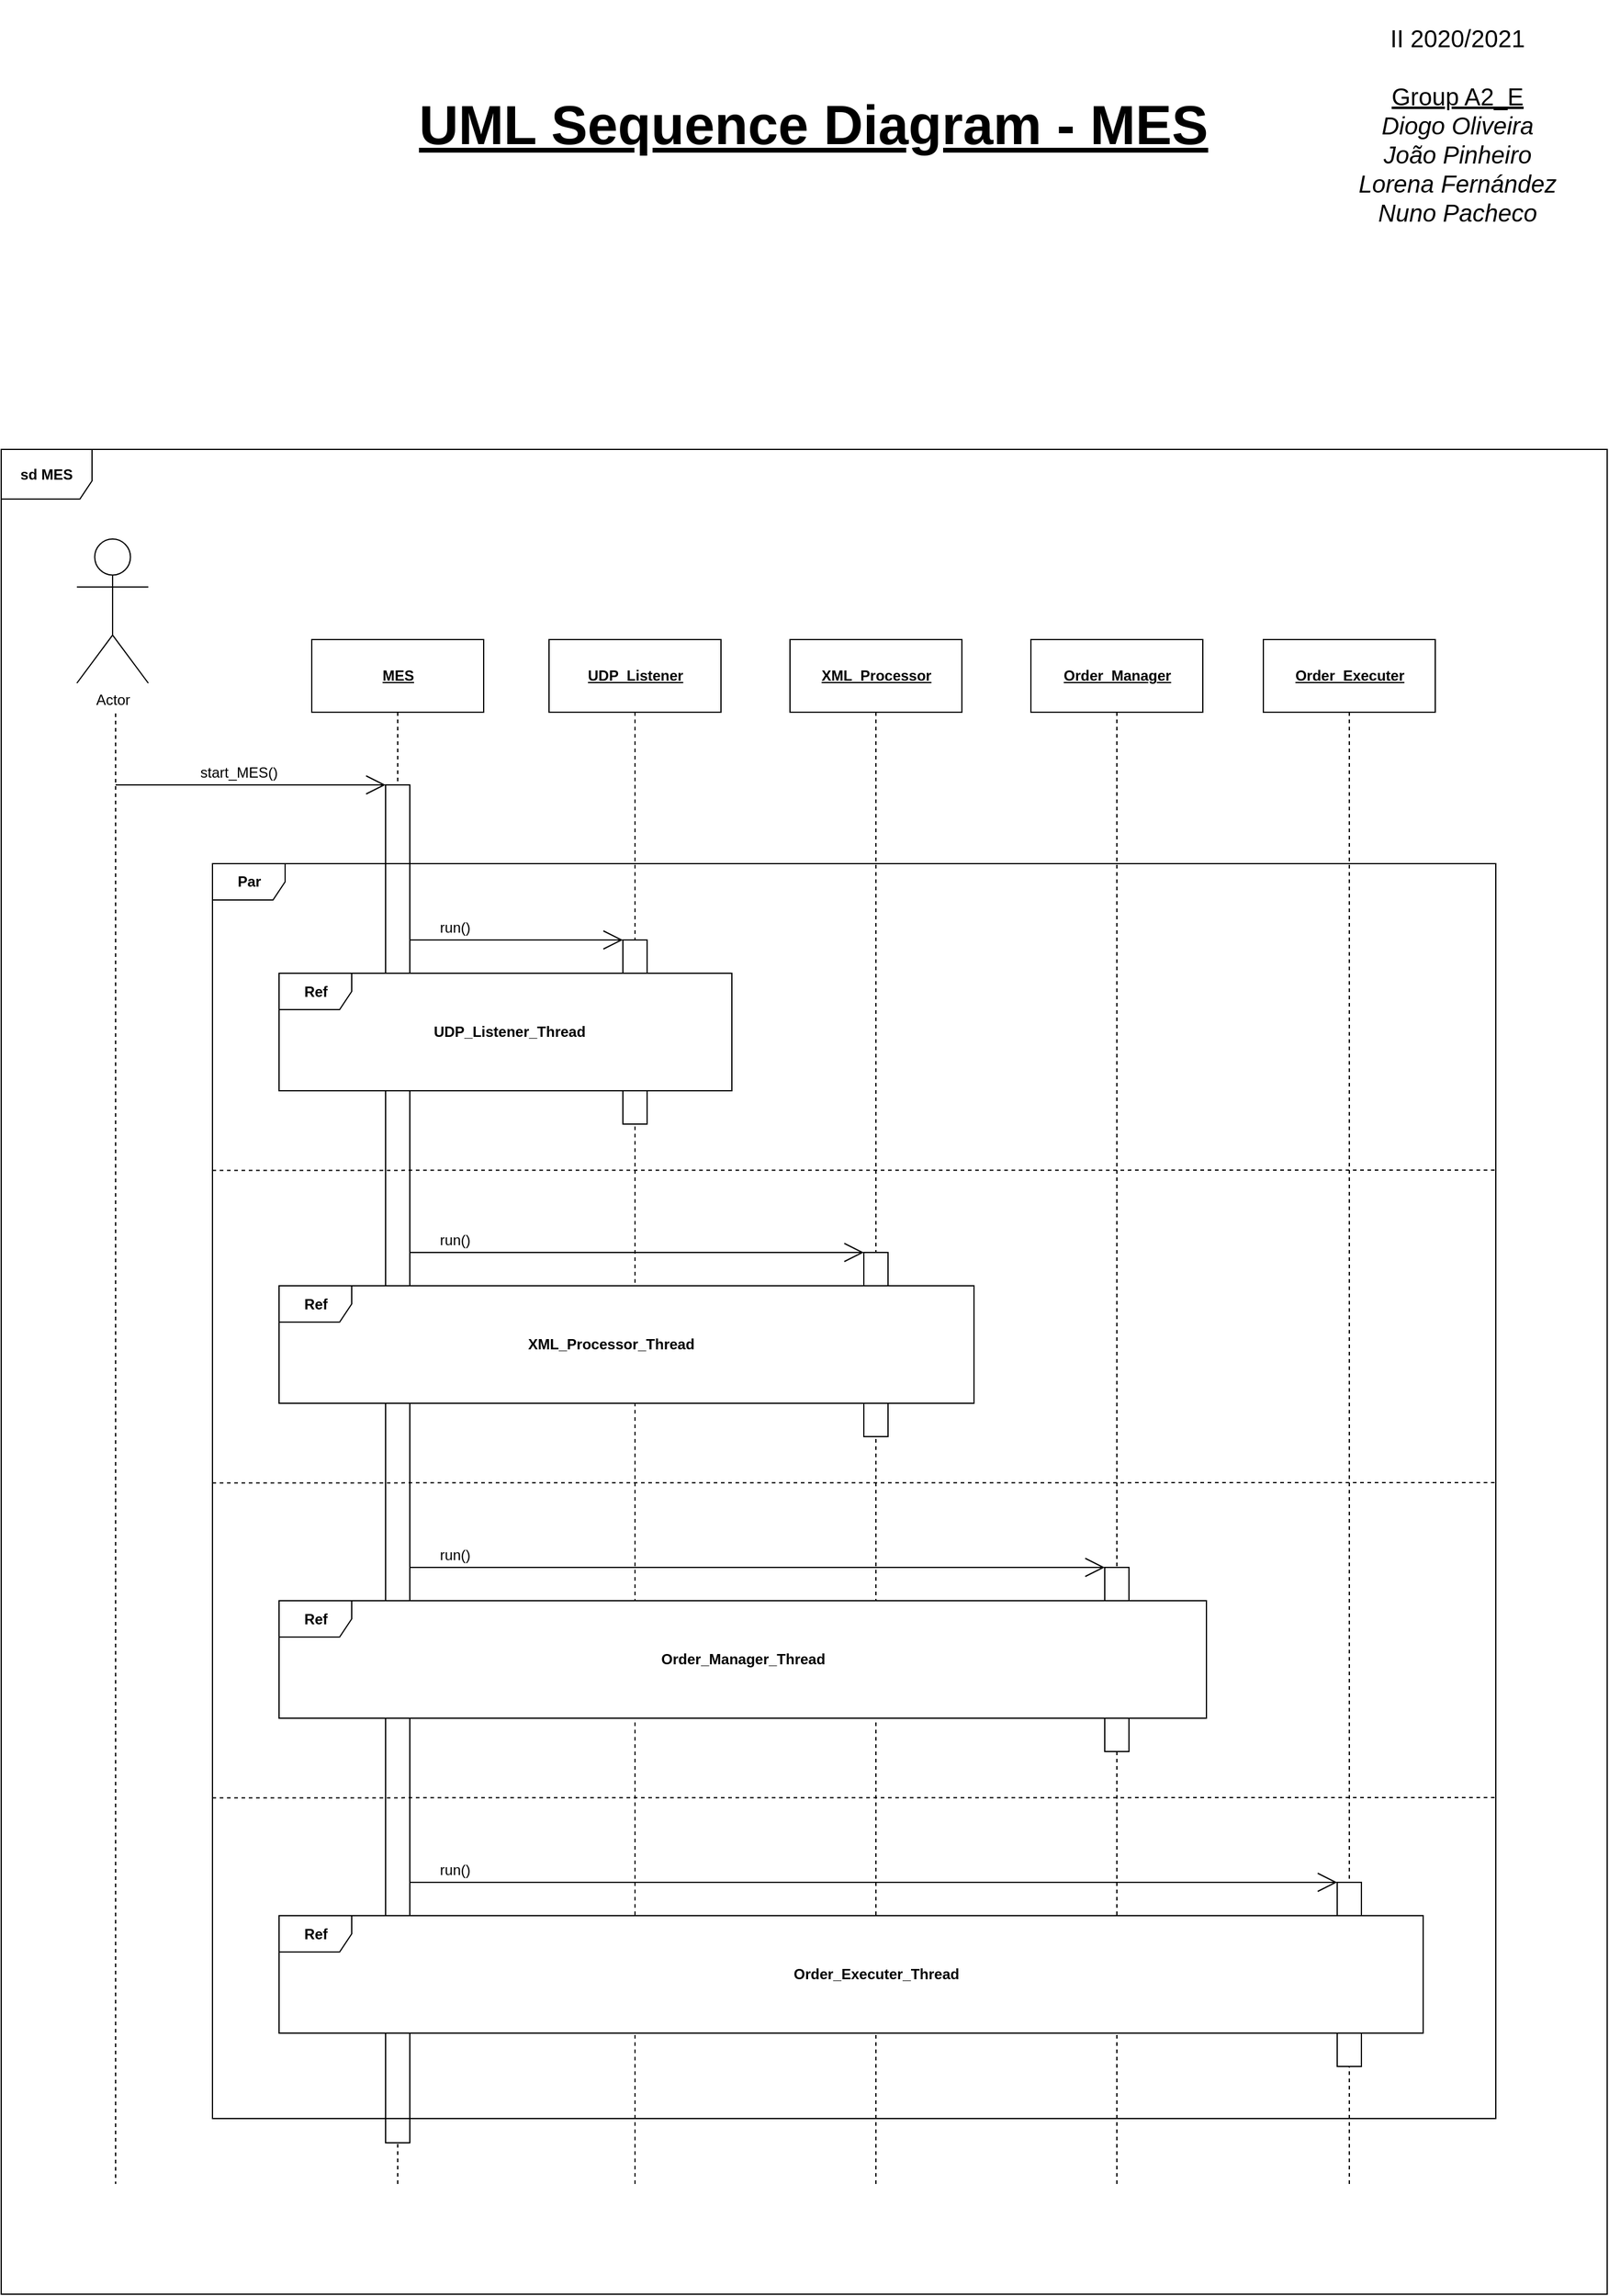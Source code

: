 <mxfile version="14.4.8" type="google" pages="3"><diagram id="YEa6R9PwftWtgGmU_muz" name="MES"><mxGraphModel dx="9460" dy="1764" grid="0" gridSize="10" guides="1" tooltips="1" connect="1" arrows="1" fold="1" page="1" pageScale="1" pageWidth="1654" pageHeight="2336" math="0" shadow="0"><root><mxCell id="KG8bDevTFLBDNr-b_44A-0"/><mxCell id="KG8bDevTFLBDNr-b_44A-1" parent="KG8bDevTFLBDNr-b_44A-0"/><mxCell id="KG8bDevTFLBDNr-b_44A-2" value="m&amp;nbsp;" style="rounded=0;whiteSpace=wrap;html=1;" parent="KG8bDevTFLBDNr-b_44A-1" vertex="1"><mxGeometry x="-6195.5" y="656" width="142" height="60" as="geometry"/></mxCell><mxCell id="lOaDM7XTy55VVDCQ2505-9" style="edgeStyle=orthogonalEdgeStyle;rounded=0;orthogonalLoop=1;jettySize=auto;html=1;dashed=1;endArrow=none;endFill=0;" parent="KG8bDevTFLBDNr-b_44A-1" source="KG8bDevTFLBDNr-b_44A-12" edge="1"><mxGeometry relative="1" as="geometry"><mxPoint x="-6124.5" y="1932.0" as="targetPoint"/></mxGeometry></mxCell><mxCell id="KG8bDevTFLBDNr-b_44A-12" value="MES" style="rounded=0;whiteSpace=wrap;html=1;fontStyle=5" parent="KG8bDevTFLBDNr-b_44A-1" vertex="1"><mxGeometry x="-6195.5" y="656" width="142" height="60" as="geometry"/></mxCell><mxCell id="KG8bDevTFLBDNr-b_44A-13" value="MES: MES1" style="rounded=0;whiteSpace=wrap;html=1;" parent="KG8bDevTFLBDNr-b_44A-1" vertex="1"><mxGeometry x="-5999.5" y="656" width="142" height="60" as="geometry"/></mxCell><mxCell id="lOaDM7XTy55VVDCQ2505-10" style="edgeStyle=orthogonalEdgeStyle;rounded=0;orthogonalLoop=1;jettySize=auto;html=1;dashed=1;endArrow=none;endFill=0;" parent="KG8bDevTFLBDNr-b_44A-1" source="KG8bDevTFLBDNr-b_44A-15" edge="1"><mxGeometry relative="1" as="geometry"><mxPoint x="-5928.5" y="1932.0" as="targetPoint"/></mxGeometry></mxCell><mxCell id="KG8bDevTFLBDNr-b_44A-15" value="UDP_Listener" style="rounded=0;whiteSpace=wrap;html=1;fontStyle=5" parent="KG8bDevTFLBDNr-b_44A-1" vertex="1"><mxGeometry x="-5999.5" y="656" width="142" height="60" as="geometry"/></mxCell><mxCell id="lOaDM7XTy55VVDCQ2505-12" style="edgeStyle=orthogonalEdgeStyle;rounded=0;orthogonalLoop=1;jettySize=auto;html=1;dashed=1;endArrow=none;endFill=0;" parent="KG8bDevTFLBDNr-b_44A-1" source="Tw5jXKQfHS9O33ANxvzK-13" edge="1"><mxGeometry relative="1" as="geometry"><mxPoint x="-5530.5" y="1932.0" as="targetPoint"/></mxGeometry></mxCell><mxCell id="Tw5jXKQfHS9O33ANxvzK-13" value="Order_Manager" style="rounded=0;whiteSpace=wrap;html=1;fontStyle=5" parent="KG8bDevTFLBDNr-b_44A-1" vertex="1"><mxGeometry x="-5601.5" y="656" width="142" height="60" as="geometry"/></mxCell><mxCell id="lOaDM7XTy55VVDCQ2505-13" style="edgeStyle=orthogonalEdgeStyle;rounded=0;orthogonalLoop=1;jettySize=auto;html=1;dashed=1;endArrow=none;endFill=0;" parent="KG8bDevTFLBDNr-b_44A-1" source="Tw5jXKQfHS9O33ANxvzK-14" edge="1"><mxGeometry relative="1" as="geometry"><mxPoint x="-5338.5" y="1932.0" as="targetPoint"/></mxGeometry></mxCell><mxCell id="Tw5jXKQfHS9O33ANxvzK-14" value="Order_Executer" style="rounded=0;whiteSpace=wrap;html=1;fontStyle=5" parent="KG8bDevTFLBDNr-b_44A-1" vertex="1"><mxGeometry x="-5409.5" y="656" width="142" height="60" as="geometry"/></mxCell><mxCell id="lOaDM7XTy55VVDCQ2505-11" style="edgeStyle=orthogonalEdgeStyle;rounded=0;orthogonalLoop=1;jettySize=auto;html=1;dashed=1;endArrow=none;endFill=0;" parent="KG8bDevTFLBDNr-b_44A-1" source="Tw5jXKQfHS9O33ANxvzK-68" edge="1"><mxGeometry relative="1" as="geometry"><mxPoint x="-5729.5" y="1932.0" as="targetPoint"/></mxGeometry></mxCell><mxCell id="Tw5jXKQfHS9O33ANxvzK-68" value="XML_Processor" style="rounded=0;whiteSpace=wrap;html=1;fontStyle=5" parent="KG8bDevTFLBDNr-b_44A-1" vertex="1"><mxGeometry x="-5800.5" y="656" width="142" height="60" as="geometry"/></mxCell><mxCell id="D5jMWdLESpAf2_T0vgU3-0" value="Actor" style="shape=umlActor;verticalLabelPosition=bottom;verticalAlign=top;html=1;outlineConnect=0;" parent="KG8bDevTFLBDNr-b_44A-1" vertex="1"><mxGeometry x="-6389.5" y="573" width="59" height="119" as="geometry"/></mxCell><mxCell id="lOaDM7XTy55VVDCQ2505-14" style="edgeStyle=orthogonalEdgeStyle;rounded=0;orthogonalLoop=1;jettySize=auto;html=1;dashed=1;endArrow=none;endFill=0;" parent="KG8bDevTFLBDNr-b_44A-1" edge="1"><mxGeometry relative="1" as="geometry"><mxPoint x="-6357.5" y="717" as="sourcePoint"/><mxPoint x="-6357.5" y="1931" as="targetPoint"/></mxGeometry></mxCell><mxCell id="0e0KbUgwlPShrV-T2BC5-1" value="" style="endArrow=open;html=1;endFill=0;startSize=14;endSize=14;entryX=0;entryY=0;entryDx=0;entryDy=0;" parent="KG8bDevTFLBDNr-b_44A-1" target="0e0KbUgwlPShrV-T2BC5-2" edge="1"><mxGeometry width="50" height="50" relative="1" as="geometry"><mxPoint x="-6357.5" y="776" as="sourcePoint"/><mxPoint x="-6134.5" y="776.054" as="targetPoint"/></mxGeometry></mxCell><mxCell id="0e0KbUgwlPShrV-T2BC5-2" value="" style="rounded=0;whiteSpace=wrap;html=1;" parent="KG8bDevTFLBDNr-b_44A-1" vertex="1"><mxGeometry x="-6134.5" y="776" width="20" height="1121" as="geometry"/></mxCell><mxCell id="0e0KbUgwlPShrV-T2BC5-3" value="start_MES()" style="text;html=1;strokeColor=none;fillColor=none;align=center;verticalAlign=middle;whiteSpace=wrap;rounded=0;" parent="KG8bDevTFLBDNr-b_44A-1" vertex="1"><mxGeometry x="-6295.5" y="756" width="79" height="20" as="geometry"/></mxCell><mxCell id="0e0KbUgwlPShrV-T2BC5-4" value="" style="endArrow=open;html=1;endFill=0;startSize=14;endSize=14;entryX=0;entryY=0;entryDx=0;entryDy=0;" parent="KG8bDevTFLBDNr-b_44A-1" target="0e0KbUgwlPShrV-T2BC5-5" edge="1"><mxGeometry width="50" height="50" relative="1" as="geometry"><mxPoint x="-6114.5" y="904" as="sourcePoint"/><mxPoint x="-5927.5" y="904" as="targetPoint"/></mxGeometry></mxCell><mxCell id="0e0KbUgwlPShrV-T2BC5-5" value="" style="rounded=0;whiteSpace=wrap;html=1;" parent="KG8bDevTFLBDNr-b_44A-1" vertex="1"><mxGeometry x="-5938.51" y="904" width="20" height="152" as="geometry"/></mxCell><mxCell id="9nBaW8UZZKYgZU3s2p5J-0" value="&lt;b&gt;Ref&lt;/b&gt;" style="shape=umlFrame;whiteSpace=wrap;html=1;swimlaneFillColor=#ffffff;" parent="KG8bDevTFLBDNr-b_44A-1" vertex="1"><mxGeometry x="-6222.5" y="931.5" width="374" height="97" as="geometry"/></mxCell><mxCell id="9nBaW8UZZKYgZU3s2p5J-1" value="UDP_Listener_Thread" style="text;html=1;strokeColor=none;fillColor=none;align=center;verticalAlign=middle;whiteSpace=wrap;rounded=0;fontStyle=1" parent="KG8bDevTFLBDNr-b_44A-1" vertex="1"><mxGeometry x="-6114.5" y="970" width="163.51" height="20" as="geometry"/></mxCell><mxCell id="9nBaW8UZZKYgZU3s2p5J-3" value="" style="endArrow=open;html=1;endFill=0;startSize=14;endSize=14;entryX=0;entryY=0;entryDx=0;entryDy=0;" parent="KG8bDevTFLBDNr-b_44A-1" target="9nBaW8UZZKYgZU3s2p5J-4" edge="1"><mxGeometry width="50" height="50" relative="1" as="geometry"><mxPoint x="-6114.5" y="1162" as="sourcePoint"/><mxPoint x="-5927.5" y="1162" as="targetPoint"/></mxGeometry></mxCell><mxCell id="9nBaW8UZZKYgZU3s2p5J-4" value="" style="rounded=0;whiteSpace=wrap;html=1;" parent="KG8bDevTFLBDNr-b_44A-1" vertex="1"><mxGeometry x="-5739.5" y="1162" width="20" height="152" as="geometry"/></mxCell><mxCell id="9nBaW8UZZKYgZU3s2p5J-5" value="&lt;b&gt;Ref&lt;/b&gt;" style="shape=umlFrame;whiteSpace=wrap;html=1;swimlaneFillColor=#ffffff;" parent="KG8bDevTFLBDNr-b_44A-1" vertex="1"><mxGeometry x="-6222.5" y="1189.5" width="574" height="97" as="geometry"/></mxCell><mxCell id="9nBaW8UZZKYgZU3s2p5J-6" value="XML_Processor_Thread" style="text;html=1;strokeColor=none;fillColor=none;align=center;verticalAlign=middle;whiteSpace=wrap;rounded=0;fontStyle=1" parent="KG8bDevTFLBDNr-b_44A-1" vertex="1"><mxGeometry x="-6030.5" y="1228" width="163.51" height="20" as="geometry"/></mxCell><mxCell id="9nBaW8UZZKYgZU3s2p5J-8" value="" style="endArrow=open;html=1;endFill=0;startSize=14;endSize=14;entryX=0;entryY=0;entryDx=0;entryDy=0;" parent="KG8bDevTFLBDNr-b_44A-1" target="9nBaW8UZZKYgZU3s2p5J-9" edge="1"><mxGeometry width="50" height="50" relative="1" as="geometry"><mxPoint x="-6114.5" y="1422" as="sourcePoint"/><mxPoint x="-5927.5" y="1422" as="targetPoint"/></mxGeometry></mxCell><mxCell id="9nBaW8UZZKYgZU3s2p5J-9" value="" style="rounded=0;whiteSpace=wrap;html=1;" parent="KG8bDevTFLBDNr-b_44A-1" vertex="1"><mxGeometry x="-5540.5" y="1422" width="20" height="152" as="geometry"/></mxCell><mxCell id="9nBaW8UZZKYgZU3s2p5J-10" value="&lt;b&gt;Ref&lt;/b&gt;" style="shape=umlFrame;whiteSpace=wrap;html=1;swimlaneFillColor=#ffffff;" parent="KG8bDevTFLBDNr-b_44A-1" vertex="1"><mxGeometry x="-6222.5" y="1449.5" width="766" height="97" as="geometry"/></mxCell><mxCell id="9nBaW8UZZKYgZU3s2p5J-11" value="Order_Manager_Thread" style="text;html=1;strokeColor=none;fillColor=none;align=center;verticalAlign=middle;whiteSpace=wrap;rounded=0;fontStyle=1" parent="KG8bDevTFLBDNr-b_44A-1" vertex="1"><mxGeometry x="-5921.26" y="1488" width="163.51" height="20" as="geometry"/></mxCell><mxCell id="9nBaW8UZZKYgZU3s2p5J-13" value="" style="endArrow=open;html=1;endFill=0;startSize=14;endSize=14;entryX=0;entryY=0;entryDx=0;entryDy=0;" parent="KG8bDevTFLBDNr-b_44A-1" target="9nBaW8UZZKYgZU3s2p5J-14" edge="1"><mxGeometry width="50" height="50" relative="1" as="geometry"><mxPoint x="-6114.49" y="1682" as="sourcePoint"/><mxPoint x="-5927.49" y="1682" as="targetPoint"/></mxGeometry></mxCell><mxCell id="9nBaW8UZZKYgZU3s2p5J-14" value="" style="rounded=0;whiteSpace=wrap;html=1;" parent="KG8bDevTFLBDNr-b_44A-1" vertex="1"><mxGeometry x="-5348.5" y="1682" width="20" height="152" as="geometry"/></mxCell><mxCell id="9nBaW8UZZKYgZU3s2p5J-15" value="&lt;b&gt;Ref&lt;/b&gt;" style="shape=umlFrame;whiteSpace=wrap;html=1;swimlaneFillColor=#ffffff;" parent="KG8bDevTFLBDNr-b_44A-1" vertex="1"><mxGeometry x="-6222.49" y="1709.5" width="944.99" height="97" as="geometry"/></mxCell><mxCell id="9nBaW8UZZKYgZU3s2p5J-16" value="Order_Executer_Thread" style="text;html=1;strokeColor=none;fillColor=none;align=center;verticalAlign=middle;whiteSpace=wrap;rounded=0;fontStyle=1" parent="KG8bDevTFLBDNr-b_44A-1" vertex="1"><mxGeometry x="-5811.26" y="1748" width="163.51" height="20" as="geometry"/></mxCell><mxCell id="9nBaW8UZZKYgZU3s2p5J-17" value="run()" style="text;html=1;strokeColor=none;fillColor=none;align=center;verticalAlign=middle;whiteSpace=wrap;rounded=0;" parent="KG8bDevTFLBDNr-b_44A-1" vertex="1"><mxGeometry x="-6094.5" y="884" width="34" height="20" as="geometry"/></mxCell><mxCell id="9nBaW8UZZKYgZU3s2p5J-18" value="run()" style="text;html=1;strokeColor=none;fillColor=none;align=center;verticalAlign=middle;whiteSpace=wrap;rounded=0;" parent="KG8bDevTFLBDNr-b_44A-1" vertex="1"><mxGeometry x="-6094.5" y="1142" width="34" height="20" as="geometry"/></mxCell><mxCell id="9nBaW8UZZKYgZU3s2p5J-19" value="run()" style="text;html=1;strokeColor=none;fillColor=none;align=center;verticalAlign=middle;whiteSpace=wrap;rounded=0;" parent="KG8bDevTFLBDNr-b_44A-1" vertex="1"><mxGeometry x="-6094.5" y="1402" width="34" height="20" as="geometry"/></mxCell><mxCell id="9nBaW8UZZKYgZU3s2p5J-20" value="run()" style="text;html=1;strokeColor=none;fillColor=none;align=center;verticalAlign=middle;whiteSpace=wrap;rounded=0;" parent="KG8bDevTFLBDNr-b_44A-1" vertex="1"><mxGeometry x="-6094.5" y="1662" width="34" height="20" as="geometry"/></mxCell><mxCell id="YHwsC2XotvF9yeqXKW-V-1" value="" style="endArrow=none;dashed=1;html=1;exitX=0;exitY=0.569;exitDx=0;exitDy=0;exitPerimeter=0;" parent="KG8bDevTFLBDNr-b_44A-1" edge="1"><mxGeometry width="50" height="50" relative="1" as="geometry"><mxPoint x="-6277.5" y="1094.222" as="sourcePoint"/><mxPoint x="-5217.51" y="1094" as="targetPoint"/></mxGeometry></mxCell><mxCell id="9nBaW8UZZKYgZU3s2p5J-2" value="" style="endArrow=none;dashed=1;html=1;exitX=0;exitY=0.569;exitDx=0;exitDy=0;exitPerimeter=0;" parent="KG8bDevTFLBDNr-b_44A-1" edge="1"><mxGeometry width="50" height="50" relative="1" as="geometry"><mxPoint x="-6277.5" y="1352.222" as="sourcePoint"/><mxPoint x="-5217.51" y="1352" as="targetPoint"/></mxGeometry></mxCell><mxCell id="9nBaW8UZZKYgZU3s2p5J-7" value="" style="endArrow=none;dashed=1;html=1;exitX=0;exitY=0.569;exitDx=0;exitDy=0;exitPerimeter=0;" parent="KG8bDevTFLBDNr-b_44A-1" edge="1"><mxGeometry width="50" height="50" relative="1" as="geometry"><mxPoint x="-6277.5" y="1612.222" as="sourcePoint"/><mxPoint x="-5217.51" y="1612" as="targetPoint"/></mxGeometry></mxCell><mxCell id="YHwsC2XotvF9yeqXKW-V-0" value="&lt;b&gt;Par&lt;/b&gt;" style="shape=umlFrame;whiteSpace=wrap;html=1;" parent="KG8bDevTFLBDNr-b_44A-1" vertex="1"><mxGeometry x="-6277.5" y="841" width="1060" height="1036" as="geometry"/></mxCell><mxCell id="552qE5PyFIfvuYoY762I-0" value="UML Sequence Diagram - MES" style="text;html=1;strokeColor=none;fillColor=none;align=center;verticalAlign=middle;whiteSpace=wrap;rounded=0;shadow=0;glass=0;labelBackgroundColor=none;sketch=0;strokeWidth=1;fontSize=45;fontStyle=5" parent="KG8bDevTFLBDNr-b_44A-1" vertex="1"><mxGeometry x="-6111.25" y="221" width="660" height="20" as="geometry"/></mxCell><mxCell id="1ndb0qf_xALSi_zYYTpK-0" value="&lt;b&gt;sd MES&lt;/b&gt;" style="shape=umlFrame;whiteSpace=wrap;html=1;width=75;height=41;" parent="KG8bDevTFLBDNr-b_44A-1" vertex="1"><mxGeometry x="-6452" y="499" width="1326.5" height="1523" as="geometry"/></mxCell><mxCell id="hP_YjE_V__hVrm_-8-I4-0" value="II 2020/2021&lt;br&gt;&lt;br&gt;&lt;u&gt;Group A2_E&lt;/u&gt;&lt;br&gt;&lt;i&gt;&lt;span&gt;Diogo Oliveira&lt;/span&gt;&lt;br&gt;&lt;span&gt;João Pinheiro&lt;/span&gt;&lt;br&gt;&lt;span&gt;Lorena Fernández&lt;/span&gt;&lt;br&gt;&lt;span&gt;Nuno Pacheco&lt;/span&gt;&lt;/i&gt;" style="text;html=1;strokeColor=none;fillColor=none;align=center;verticalAlign=middle;whiteSpace=wrap;rounded=0;fontSize=20;" parent="KG8bDevTFLBDNr-b_44A-1" vertex="1"><mxGeometry x="-5371.75" y="128" width="246.25" height="206" as="geometry"/></mxCell></root></mxGraphModel></diagram><diagram id="a6ftD4Fe5UkDFeN6gY9J" name="UDP_Listener+XML_Processor"><mxGraphModel dx="7342" dy="1764" grid="0" gridSize="10" guides="1" tooltips="1" connect="1" arrows="1" fold="1" page="1" pageScale="1" pageWidth="2336" pageHeight="1654" math="0" shadow="0"><root><mxCell id="t6zbKyG45ODiwIy5Wrkr-0"/><mxCell id="t6zbKyG45ODiwIy5Wrkr-1" parent="t6zbKyG45ODiwIy5Wrkr-0"/><mxCell id="UvDx1cYDBueE4kE7Z42B-32" style="edgeStyle=orthogonalEdgeStyle;rounded=0;orthogonalLoop=1;jettySize=auto;html=1;endArrow=none;endFill=0;dashed=1;" parent="t6zbKyG45ODiwIy5Wrkr-1" source="UvDx1cYDBueE4kE7Z42B-20" edge="1"><mxGeometry relative="1" as="geometry"><mxPoint x="-3370.0" y="1387.0" as="targetPoint"/></mxGeometry></mxCell><mxCell id="UvDx1cYDBueE4kE7Z42B-42" value="" style="rounded=0;whiteSpace=wrap;html=1;" parent="t6zbKyG45ODiwIy5Wrkr-1" vertex="1"><mxGeometry x="-3380" y="441" width="20" height="910" as="geometry"/></mxCell><mxCell id="UvDx1cYDBueE4kE7Z42B-31" style="edgeStyle=orthogonalEdgeStyle;rounded=0;orthogonalLoop=1;jettySize=auto;html=1;endArrow=none;endFill=0;dashed=1;" parent="t6zbKyG45ODiwIy5Wrkr-1" source="UvDx1cYDBueE4kE7Z42B-13" edge="1"><mxGeometry relative="1" as="geometry"><mxPoint x="-3562" y="1387.0" as="targetPoint"/></mxGeometry></mxCell><mxCell id="UvDx1cYDBueE4kE7Z42B-13" value="&lt;u&gt;&lt;b&gt;&lt;font style=&quot;font-size: 12px&quot;&gt;MES&lt;/font&gt;&lt;/b&gt;&lt;/u&gt;" style="rounded=0;whiteSpace=wrap;html=1;" parent="t6zbKyG45ODiwIy5Wrkr-1" vertex="1"><mxGeometry x="-3633" y="328" width="142" height="60" as="geometry"/></mxCell><mxCell id="UvDx1cYDBueE4kE7Z42B-20" value="&lt;b&gt;&lt;u&gt;XML_Processor&lt;/u&gt;&lt;/b&gt;" style="rounded=0;whiteSpace=wrap;html=1;" parent="t6zbKyG45ODiwIy5Wrkr-1" vertex="1"><mxGeometry x="-3441" y="328" width="142" height="60" as="geometry"/></mxCell><mxCell id="UvDx1cYDBueE4kE7Z42B-33" style="edgeStyle=orthogonalEdgeStyle;rounded=0;orthogonalLoop=1;jettySize=auto;html=1;endArrow=none;endFill=0;dashed=1;" parent="t6zbKyG45ODiwIy5Wrkr-1" source="UvDx1cYDBueE4kE7Z42B-46" edge="1"><mxGeometry relative="1" as="geometry"><mxPoint x="-3178" y="1387.0" as="targetPoint"/></mxGeometry></mxCell><mxCell id="UvDx1cYDBueE4kE7Z42B-21" value="&lt;b&gt;&lt;u&gt;Parser&lt;/u&gt;&lt;/b&gt;" style="rounded=0;whiteSpace=wrap;html=1;" parent="t6zbKyG45ODiwIy5Wrkr-1" vertex="1"><mxGeometry x="-3249" y="328" width="142" height="60" as="geometry"/></mxCell><mxCell id="UvDx1cYDBueE4kE7Z42B-34" style="edgeStyle=orthogonalEdgeStyle;rounded=0;orthogonalLoop=1;jettySize=auto;html=1;endArrow=none;endFill=0;dashed=1;" parent="t6zbKyG45ODiwIy5Wrkr-1" source="UvDx1cYDBueE4kE7Z42B-22" edge="1"><mxGeometry relative="1" as="geometry"><mxPoint x="-2986" y="1387.0" as="targetPoint"/></mxGeometry></mxCell><mxCell id="UvDx1cYDBueE4kE7Z42B-22" value="&lt;b&gt;&lt;u&gt;Scheduler&lt;/u&gt;&lt;/b&gt;" style="rounded=0;whiteSpace=wrap;html=1;" parent="t6zbKyG45ODiwIy5Wrkr-1" vertex="1"><mxGeometry x="-3057" y="328" width="142" height="60" as="geometry"/></mxCell><mxCell id="UvDx1cYDBueE4kE7Z42B-35" style="edgeStyle=orthogonalEdgeStyle;rounded=0;orthogonalLoop=1;jettySize=auto;html=1;endArrow=none;endFill=0;dashed=1;" parent="t6zbKyG45ODiwIy5Wrkr-1" source="UvDx1cYDBueE4kE7Z42B-23" edge="1"><mxGeometry relative="1" as="geometry"><mxPoint x="-2794.0" y="1387.0" as="targetPoint"/></mxGeometry></mxCell><mxCell id="UvDx1cYDBueE4kE7Z42B-23" value="&lt;u&gt;&lt;b&gt;DataBase_Connection&lt;/b&gt;&lt;/u&gt;" style="rounded=0;whiteSpace=wrap;html=1;" parent="t6zbKyG45ODiwIy5Wrkr-1" vertex="1"><mxGeometry x="-2865" y="328" width="142" height="60" as="geometry"/></mxCell><mxCell id="UvDx1cYDBueE4kE7Z42B-36" style="edgeStyle=orthogonalEdgeStyle;rounded=0;orthogonalLoop=1;jettySize=auto;html=1;endArrow=none;endFill=0;dashed=1;" parent="t6zbKyG45ODiwIy5Wrkr-1" source="UvDx1cYDBueE4kE7Z42B-24" edge="1"><mxGeometry relative="1" as="geometry"><mxPoint x="-2602" y="1387.0" as="targetPoint"/></mxGeometry></mxCell><mxCell id="UvDx1cYDBueE4kE7Z42B-24" value="&lt;u&gt;&lt;b&gt;UDP_Sender&lt;/b&gt;&lt;/u&gt;" style="rounded=0;whiteSpace=wrap;html=1;" parent="t6zbKyG45ODiwIy5Wrkr-1" vertex="1"><mxGeometry x="-2673" y="328" width="142" height="60" as="geometry"/></mxCell><mxCell id="UvDx1cYDBueE4kE7Z42B-41" value="[#XML_Requests &amp;gt; 0]" style="text;html=1;strokeColor=none;fillColor=none;align=center;verticalAlign=middle;whiteSpace=wrap;rounded=0;" parent="t6zbKyG45ODiwIy5Wrkr-1" vertex="1"><mxGeometry x="-3358" y="515" width="131" height="20" as="geometry"/></mxCell><mxCell id="UvDx1cYDBueE4kE7Z42B-44" value="" style="endArrow=block;html=1;endFill=1;startSize=14;endSize=14;entryX=0;entryY=0;entryDx=0;entryDy=0;exitX=1.013;exitY=0.148;exitDx=0;exitDy=0;exitPerimeter=0;" parent="t6zbKyG45ODiwIy5Wrkr-1" source="UvDx1cYDBueE4kE7Z42B-42" target="UvDx1cYDBueE4kE7Z42B-46" edge="1"><mxGeometry width="50" height="50" relative="1" as="geometry"><mxPoint x="-3360" y="576" as="sourcePoint"/><mxPoint x="-3179" y="576" as="targetPoint"/></mxGeometry></mxCell><mxCell id="UvDx1cYDBueE4kE7Z42B-45" value="parse(XML_Request)" style="text;html=1;strokeColor=none;fillColor=none;align=center;verticalAlign=middle;whiteSpace=wrap;rounded=0;" parent="t6zbKyG45ODiwIy5Wrkr-1" vertex="1"><mxGeometry x="-3338" y="557" width="131" height="20" as="geometry"/></mxCell><mxCell id="UvDx1cYDBueE4kE7Z42B-49" style="edgeStyle=orthogonalEdgeStyle;rounded=0;orthogonalLoop=1;jettySize=auto;html=1;exitX=1.017;exitY=0.03;exitDx=0;exitDy=0;entryX=1;entryY=0;entryDx=0;entryDy=0;startSize=14;endArrow=block;endFill=1;endSize=14;exitPerimeter=0;" parent="t6zbKyG45ODiwIy5Wrkr-1" target="UvDx1cYDBueE4kE7Z42B-48" edge="1"><mxGeometry relative="1" as="geometry"><mxPoint x="-3167.66" y="610.08" as="sourcePoint"/><Array as="points"><mxPoint x="-3133" y="610"/><mxPoint x="-3133" y="628"/></Array></mxGeometry></mxCell><mxCell id="UvDx1cYDBueE4kE7Z42B-46" value="" style="rounded=0;whiteSpace=wrap;html=1;" parent="t6zbKyG45ODiwIy5Wrkr-1" vertex="1"><mxGeometry x="-3188" y="576" width="20" height="681" as="geometry"/></mxCell><mxCell id="UvDx1cYDBueE4kE7Z42B-47" style="edgeStyle=orthogonalEdgeStyle;rounded=0;orthogonalLoop=1;jettySize=auto;html=1;endArrow=none;endFill=0;dashed=1;" parent="t6zbKyG45ODiwIy5Wrkr-1" source="UvDx1cYDBueE4kE7Z42B-21" target="UvDx1cYDBueE4kE7Z42B-46" edge="1"><mxGeometry relative="1" as="geometry"><mxPoint x="-3178" y="345" as="sourcePoint"/><mxPoint x="-3178" y="1181" as="targetPoint"/></mxGeometry></mxCell><mxCell id="UvDx1cYDBueE4kE7Z42B-48" value="" style="rounded=0;whiteSpace=wrap;html=1;" parent="t6zbKyG45ODiwIy5Wrkr-1" vertex="1"><mxGeometry x="-3178" y="628" width="20" height="38" as="geometry"/></mxCell><mxCell id="UvDx1cYDBueE4kE7Z42B-50" value="_parse()" style="text;html=1;strokeColor=none;fillColor=none;align=center;verticalAlign=middle;whiteSpace=wrap;rounded=0;" parent="t6zbKyG45ODiwIy5Wrkr-1" vertex="1"><mxGeometry x="-3165" y="587" width="58" height="20" as="geometry"/></mxCell><mxCell id="UvDx1cYDBueE4kE7Z42B-52" value="[Transfromation || Unloading]" style="text;html=1;strokeColor=none;fillColor=none;align=center;verticalAlign=middle;whiteSpace=wrap;rounded=0;" parent="t6zbKyG45ODiwIy5Wrkr-1" vertex="1"><mxGeometry x="-3173" y="686" width="178" height="20" as="geometry"/></mxCell><mxCell id="UvDx1cYDBueE4kE7Z42B-53" value="" style="rounded=0;whiteSpace=wrap;html=1;" parent="t6zbKyG45ODiwIy5Wrkr-1" vertex="1"><mxGeometry x="-2995" y="731" width="20" height="65" as="geometry"/></mxCell><mxCell id="UvDx1cYDBueE4kE7Z42B-55" value="" style="endArrow=block;html=1;entryX=0;entryY=0;entryDx=0;entryDy=0;exitX=0.993;exitY=0.429;exitDx=0;exitDy=0;exitPerimeter=0;startSize=14;endSize=14;endFill=1;" parent="t6zbKyG45ODiwIy5Wrkr-1" target="UvDx1cYDBueE4kE7Z42B-53" edge="1"><mxGeometry width="50" height="50" relative="1" as="geometry"><mxPoint x="-3168.14" y="731.144" as="sourcePoint"/><mxPoint x="-2925" y="665" as="targetPoint"/></mxGeometry></mxCell><mxCell id="UvDx1cYDBueE4kE7Z42B-56" value="schedule(Order_List)" style="text;html=1;strokeColor=none;fillColor=none;align=center;verticalAlign=middle;whiteSpace=wrap;rounded=0;" parent="t6zbKyG45ODiwIy5Wrkr-1" vertex="1"><mxGeometry x="-3154" y="711" width="131" height="20" as="geometry"/></mxCell><mxCell id="_y3owUTa2y3UEYZ8y95f-0" value="" style="endArrow=open;html=1;exitX=0;exitY=1;exitDx=0;exitDy=0;dashed=1;endSize=14;startSize=14;endFill=0;entryX=0.989;entryY=0.391;entryDx=0;entryDy=0;entryPerimeter=0;" parent="t6zbKyG45ODiwIy5Wrkr-1" source="UvDx1cYDBueE4kE7Z42B-53" target="uxKGuMEDwdYNMcxP0Bf5-0" edge="1"><mxGeometry width="50" height="50" relative="1" as="geometry"><mxPoint x="-3031" y="723" as="sourcePoint"/><mxPoint x="-3589" y="796" as="targetPoint"/></mxGeometry></mxCell><mxCell id="POnOoMzqy9a_sjV5i--K-0" value="update(Order_List)" style="text;html=1;strokeColor=none;fillColor=none;align=center;verticalAlign=middle;whiteSpace=wrap;rounded=0;" parent="t6zbKyG45ODiwIy5Wrkr-1" vertex="1"><mxGeometry x="-3149.5" y="774" width="131" height="20" as="geometry"/></mxCell><mxCell id="Dz3efwDSUdwbNAXl0-2f-1" value="" style="endArrow=none;html=1;edgeStyle=orthogonalEdgeStyle;dashed=1;rounded=0;" parent="t6zbKyG45ODiwIy5Wrkr-1" edge="1"><mxGeometry width="50" height="50" relative="1" as="geometry"><mxPoint x="-2556" y="941" as="sourcePoint"/><mxPoint x="-3270" y="941" as="targetPoint"/><Array as="points"><mxPoint x="-2556" y="941"/><mxPoint x="-3270" y="941"/></Array></mxGeometry></mxCell><mxCell id="Dz3efwDSUdwbNAXl0-2f-2" value="[Stocks || Order List]" style="text;html=1;strokeColor=none;fillColor=none;align=center;verticalAlign=middle;whiteSpace=wrap;rounded=0;" parent="t6zbKyG45ODiwIy5Wrkr-1" vertex="1"><mxGeometry x="-3173" y="946" width="133" height="20" as="geometry"/></mxCell><mxCell id="sX-bIupcLVdnpSRtPxzm-2" style="edgeStyle=orthogonalEdgeStyle;rounded=0;orthogonalLoop=1;jettySize=auto;html=1;exitX=0;exitY=0;exitDx=0;exitDy=0;startSize=14;endArrow=none;endFill=0;endSize=14;startArrow=block;startFill=1;" parent="t6zbKyG45ODiwIy5Wrkr-1" source="sX-bIupcLVdnpSRtPxzm-1" edge="1"><mxGeometry relative="1" as="geometry"><mxPoint x="-3168" y="1011" as="targetPoint"/><Array as="points"><mxPoint x="-3168" y="1011"/></Array></mxGeometry></mxCell><mxCell id="sX-bIupcLVdnpSRtPxzm-6" style="edgeStyle=orthogonalEdgeStyle;rounded=0;orthogonalLoop=1;jettySize=auto;html=1;exitX=0;exitY=1;exitDx=0;exitDy=0;startArrow=none;startFill=0;startSize=14;endArrow=open;endFill=0;endSize=14;dashed=1;" parent="t6zbKyG45ODiwIy5Wrkr-1" source="sX-bIupcLVdnpSRtPxzm-1" edge="1"><mxGeometry relative="1" as="geometry"><mxPoint x="-3168" y="1076" as="targetPoint"/><Array as="points"><mxPoint x="-3168" y="1076"/></Array></mxGeometry></mxCell><mxCell id="sX-bIupcLVdnpSRtPxzm-1" value="" style="rounded=0;whiteSpace=wrap;html=1;" parent="t6zbKyG45ODiwIy5Wrkr-1" vertex="1"><mxGeometry x="-2804" y="1011" width="20" height="65" as="geometry"/></mxCell><mxCell id="sX-bIupcLVdnpSRtPxzm-3" value="getStocks(Query) || getOrderList(Query)" style="text;html=1;strokeColor=none;fillColor=none;align=center;verticalAlign=middle;whiteSpace=wrap;rounded=0;" parent="t6zbKyG45ODiwIy5Wrkr-1" vertex="1"><mxGeometry x="-3152" y="986" width="216" height="20" as="geometry"/></mxCell><mxCell id="sX-bIupcLVdnpSRtPxzm-7" value="Stocks || OrderList" style="text;html=1;strokeColor=none;fillColor=none;align=center;verticalAlign=middle;whiteSpace=wrap;rounded=0;" parent="t6zbKyG45ODiwIy5Wrkr-1" vertex="1"><mxGeometry x="-3178" y="1054" width="162" height="20" as="geometry"/></mxCell><mxCell id="sX-bIupcLVdnpSRtPxzm-8" style="edgeStyle=orthogonalEdgeStyle;rounded=0;orthogonalLoop=1;jettySize=auto;html=1;exitX=0;exitY=0;exitDx=0;exitDy=0;startSize=14;endArrow=none;endFill=0;endSize=14;startArrow=open;startFill=0;" parent="t6zbKyG45ODiwIy5Wrkr-1" source="sX-bIupcLVdnpSRtPxzm-10" edge="1"><mxGeometry relative="1" as="geometry"><mxPoint x="-3168" y="1139" as="targetPoint"/><Array as="points"><mxPoint x="-3168" y="1139"/></Array></mxGeometry></mxCell><mxCell id="sX-bIupcLVdnpSRtPxzm-10" value="" style="rounded=0;whiteSpace=wrap;html=1;" parent="t6zbKyG45ODiwIy5Wrkr-1" vertex="1"><mxGeometry x="-2609" y="1139" width="20" height="65" as="geometry"/></mxCell><mxCell id="sX-bIupcLVdnpSRtPxzm-11" value="send(XML_Response)" style="text;html=1;strokeColor=none;fillColor=none;align=center;verticalAlign=middle;whiteSpace=wrap;rounded=0;" parent="t6zbKyG45ODiwIy5Wrkr-1" vertex="1"><mxGeometry x="-3152" y="1112" width="125" height="20" as="geometry"/></mxCell><mxCell id="sX-bIupcLVdnpSRtPxzm-12" style="edgeStyle=orthogonalEdgeStyle;rounded=0;orthogonalLoop=1;jettySize=auto;html=1;exitX=0;exitY=0;exitDx=0;exitDy=0;startSize=14;endArrow=none;endFill=0;endSize=14;startArrow=block;startFill=1;" parent="t6zbKyG45ODiwIy5Wrkr-1" source="sX-bIupcLVdnpSRtPxzm-14" edge="1"><mxGeometry relative="1" as="geometry"><mxPoint x="-3168" y="843" as="targetPoint"/><Array as="points"><mxPoint x="-3168" y="843"/></Array></mxGeometry></mxCell><mxCell id="sX-bIupcLVdnpSRtPxzm-14" value="" style="rounded=0;whiteSpace=wrap;html=1;" parent="t6zbKyG45ODiwIy5Wrkr-1" vertex="1"><mxGeometry x="-2804" y="843" width="20" height="65" as="geometry"/></mxCell><mxCell id="sX-bIupcLVdnpSRtPxzm-15" value="updateOrders(Query)" style="text;html=1;strokeColor=none;fillColor=none;align=center;verticalAlign=middle;whiteSpace=wrap;rounded=0;" parent="t6zbKyG45ODiwIy5Wrkr-1" vertex="1"><mxGeometry x="-3143" y="818" width="108" height="20" as="geometry"/></mxCell><mxCell id="uxKGuMEDwdYNMcxP0Bf5-0" value="" style="rounded=0;whiteSpace=wrap;html=1;" parent="t6zbKyG45ODiwIy5Wrkr-1" vertex="1"><mxGeometry x="-3572" y="441" width="20" height="910" as="geometry"/></mxCell><mxCell id="UvDx1cYDBueE4kE7Z42B-51" value="&lt;b&gt;Alt&lt;/b&gt;" style="shape=umlFrame;whiteSpace=wrap;html=1;" parent="t6zbKyG45ODiwIy5Wrkr-1" vertex="1"><mxGeometry x="-3270" y="684" width="714" height="554" as="geometry"/></mxCell><mxCell id="UvDx1cYDBueE4kE7Z42B-38" value="&lt;b&gt;Opt&lt;/b&gt;" style="shape=umlFrame;whiteSpace=wrap;html=1;" parent="t6zbKyG45ODiwIy5Wrkr-1" vertex="1"><mxGeometry x="-3461.25" y="509" width="946.5" height="776" as="geometry"/></mxCell><mxCell id="UvDx1cYDBueE4kE7Z42B-37" value="&lt;b&gt;Loop&lt;/b&gt;" style="shape=umlFrame;whiteSpace=wrap;html=1;" parent="t6zbKyG45ODiwIy5Wrkr-1" vertex="1"><mxGeometry x="-3507" y="458" width="1035" height="870" as="geometry"/></mxCell><mxCell id="g0c9kIdoCI1WuuBG2x3P-0" value="&lt;b&gt;sd XML_Processor_Thread&lt;/b&gt;" style="shape=umlFrame;whiteSpace=wrap;html=1;width=175;height=42;" vertex="1" parent="t6zbKyG45ODiwIy5Wrkr-1"><mxGeometry x="-3669" y="231" width="1241" height="1230" as="geometry"/></mxCell><mxCell id="svfZ9TWUPmp4KRUL0em9-0" style="edgeStyle=orthogonalEdgeStyle;rounded=0;orthogonalLoop=1;jettySize=auto;html=1;endArrow=none;endFill=0;dashed=1;entryX=0.5;entryY=0;entryDx=0;entryDy=0;" edge="1" parent="t6zbKyG45ODiwIy5Wrkr-1" source="svfZ9TWUPmp4KRUL0em9-3"><mxGeometry relative="1" as="geometry"><mxPoint x="-4268.5" y="731.0" as="targetPoint"/></mxGeometry></mxCell><mxCell id="svfZ9TWUPmp4KRUL0em9-1" value="" style="rounded=0;whiteSpace=wrap;html=1;" vertex="1" parent="t6zbKyG45ODiwIy5Wrkr-1"><mxGeometry x="-4278.5" y="445" width="20" height="250" as="geometry"/></mxCell><mxCell id="svfZ9TWUPmp4KRUL0em9-2" style="edgeStyle=orthogonalEdgeStyle;rounded=0;orthogonalLoop=1;jettySize=auto;html=1;endArrow=none;endFill=0;dashed=1;entryX=0.5;entryY=0;entryDx=0;entryDy=0;exitX=0.5;exitY=1;exitDx=0;exitDy=0;" edge="1" parent="t6zbKyG45ODiwIy5Wrkr-1" source="svfZ9TWUPmp4KRUL0em9-12"><mxGeometry relative="1" as="geometry"><mxPoint x="-4460.5" y="731.0" as="targetPoint"/><mxPoint x="-4460.5" y="392" as="sourcePoint"/></mxGeometry></mxCell><mxCell id="svfZ9TWUPmp4KRUL0em9-3" value="&lt;b&gt;&lt;u&gt;ERP&lt;/u&gt;&lt;/b&gt;" style="rounded=0;whiteSpace=wrap;html=1;" vertex="1" parent="t6zbKyG45ODiwIy5Wrkr-1"><mxGeometry x="-4339.5" y="332" width="142" height="60" as="geometry"/></mxCell><mxCell id="svfZ9TWUPmp4KRUL0em9-4" style="edgeStyle=orthogonalEdgeStyle;rounded=0;orthogonalLoop=1;jettySize=auto;html=1;endArrow=none;endFill=0;dashed=1;entryX=0.5;entryY=0;entryDx=0;entryDy=0;" edge="1" parent="t6zbKyG45ODiwIy5Wrkr-1" source="svfZ9TWUPmp4KRUL0em9-8"><mxGeometry relative="1" as="geometry"><mxPoint x="-4076.5" y="731.0" as="targetPoint"/></mxGeometry></mxCell><mxCell id="svfZ9TWUPmp4KRUL0em9-5" value="&lt;b&gt;&lt;u&gt;MES&lt;/u&gt;&lt;/b&gt;" style="rounded=0;whiteSpace=wrap;html=1;" vertex="1" parent="t6zbKyG45ODiwIy5Wrkr-1"><mxGeometry x="-4147.5" y="332" width="142" height="60" as="geometry"/></mxCell><mxCell id="svfZ9TWUPmp4KRUL0em9-6" style="edgeStyle=orthogonalEdgeStyle;rounded=0;orthogonalLoop=1;jettySize=auto;html=1;endArrow=none;endFill=0;dashed=1;entryX=0.5;entryY=0;entryDx=0;entryDy=0;" edge="1" parent="t6zbKyG45ODiwIy5Wrkr-1" source="svfZ9TWUPmp4KRUL0em9-7"><mxGeometry relative="1" as="geometry"><mxPoint x="-3884.5" y="731.0" as="targetPoint"/></mxGeometry></mxCell><mxCell id="svfZ9TWUPmp4KRUL0em9-7" value="&lt;b&gt;&lt;u&gt;UDP_Listener&lt;/u&gt;&lt;/b&gt;" style="rounded=0;whiteSpace=wrap;html=1;" vertex="1" parent="t6zbKyG45ODiwIy5Wrkr-1"><mxGeometry x="-3955.5" y="332" width="142" height="60" as="geometry"/></mxCell><mxCell id="svfZ9TWUPmp4KRUL0em9-8" value="" style="rounded=0;whiteSpace=wrap;html=1;" vertex="1" parent="t6zbKyG45ODiwIy5Wrkr-1"><mxGeometry x="-4086.5" y="445" width="20" height="253" as="geometry"/></mxCell><mxCell id="svfZ9TWUPmp4KRUL0em9-9" style="edgeStyle=orthogonalEdgeStyle;rounded=0;orthogonalLoop=1;jettySize=auto;html=1;endArrow=none;endFill=0;dashed=1;" edge="1" parent="t6zbKyG45ODiwIy5Wrkr-1" source="svfZ9TWUPmp4KRUL0em9-5" target="svfZ9TWUPmp4KRUL0em9-8"><mxGeometry relative="1" as="geometry"><mxPoint x="-4076.5" y="349" as="sourcePoint"/><mxPoint x="-4076.5" y="1185" as="targetPoint"/></mxGeometry></mxCell><mxCell id="svfZ9TWUPmp4KRUL0em9-10" value="" style="rounded=0;whiteSpace=wrap;html=1;" vertex="1" parent="t6zbKyG45ODiwIy5Wrkr-1"><mxGeometry x="-3893.5" y="445" width="20" height="252" as="geometry"/></mxCell><mxCell id="svfZ9TWUPmp4KRUL0em9-11" value="" style="endArrow=open;html=1;exitX=-0.064;exitY=0.472;exitDx=0;exitDy=0;dashed=1;endSize=14;startSize=14;endFill=0;entryX=0.98;entryY=0.779;entryDx=0;entryDy=0;entryPerimeter=0;exitPerimeter=0;" edge="1" parent="t6zbKyG45ODiwIy5Wrkr-1"><mxGeometry width="50" height="50" relative="1" as="geometry"><mxPoint x="-3894.78" y="635.088" as="sourcePoint"/><mxPoint x="-4066.9" y="635.087" as="targetPoint"/></mxGeometry></mxCell><mxCell id="svfZ9TWUPmp4KRUL0em9-12" value="" style="rounded=0;whiteSpace=wrap;html=1;" vertex="1" parent="t6zbKyG45ODiwIy5Wrkr-1"><mxGeometry x="-4470.5" y="445" width="20" height="250" as="geometry"/></mxCell><mxCell id="svfZ9TWUPmp4KRUL0em9-13" value="" style="endArrow=open;html=1;endFill=0;startSize=14;endSize=14;entryX=-0.01;entryY=0.527;entryDx=0;entryDy=0;exitX=0.971;exitY=0.531;exitDx=0;exitDy=0;exitPerimeter=0;entryPerimeter=0;" edge="1" parent="t6zbKyG45ODiwIy5Wrkr-1"><mxGeometry width="50" height="50" relative="1" as="geometry"><mxPoint x="-4259.08" y="553.75" as="sourcePoint"/><mxPoint x="-3893.7" y="553.804" as="targetPoint"/></mxGeometry></mxCell><mxCell id="svfZ9TWUPmp4KRUL0em9-14" value="send(UDP_Packet)" style="text;html=1;strokeColor=none;fillColor=none;align=center;verticalAlign=middle;whiteSpace=wrap;rounded=0;" vertex="1" parent="t6zbKyG45ODiwIy5Wrkr-1"><mxGeometry x="-4255.5" y="531" width="116" height="20" as="geometry"/></mxCell><mxCell id="svfZ9TWUPmp4KRUL0em9-15" value="update(XML_Request_List)" style="text;html=1;strokeColor=none;fillColor=none;align=center;verticalAlign=middle;whiteSpace=wrap;rounded=0;" vertex="1" parent="t6zbKyG45ODiwIy5Wrkr-1"><mxGeometry x="-4051.5" y="611" width="156" height="20" as="geometry"/></mxCell><mxCell id="svfZ9TWUPmp4KRUL0em9-16" style="edgeStyle=orthogonalEdgeStyle;rounded=0;orthogonalLoop=1;jettySize=auto;html=1;entryX=1;entryY=0;entryDx=0;entryDy=0;startSize=14;endArrow=block;endFill=1;endSize=14;" edge="1" parent="t6zbKyG45ODiwIy5Wrkr-1" source="svfZ9TWUPmp4KRUL0em9-10" target="svfZ9TWUPmp4KRUL0em9-17"><mxGeometry relative="1" as="geometry"><mxPoint x="-3874.16" y="498.08" as="sourcePoint"/><Array as="points"><mxPoint x="-3839.5" y="498"/><mxPoint x="-3839.5" y="516"/></Array></mxGeometry></mxCell><mxCell id="svfZ9TWUPmp4KRUL0em9-17" value="" style="rounded=0;whiteSpace=wrap;html=1;" vertex="1" parent="t6zbKyG45ODiwIy5Wrkr-1"><mxGeometry x="-3884.5" y="516" width="20" height="38" as="geometry"/></mxCell><mxCell id="svfZ9TWUPmp4KRUL0em9-18" value="listen()" style="text;html=1;strokeColor=none;fillColor=none;align=center;verticalAlign=middle;whiteSpace=wrap;rounded=0;" vertex="1" parent="t6zbKyG45ODiwIy5Wrkr-1"><mxGeometry x="-3871.5" y="475" width="58" height="20" as="geometry"/></mxCell><mxCell id="svfZ9TWUPmp4KRUL0em9-19" value="" style="endArrow=open;html=1;endFill=0;startSize=14;endSize=14;entryX=-0.01;entryY=0.527;entryDx=0;entryDy=0;entryPerimeter=0;exitX=0;exitY=0;exitDx=0;exitDy=0;" edge="1" parent="t6zbKyG45ODiwIy5Wrkr-1"><mxGeometry width="50" height="50" relative="1" as="geometry"><mxPoint x="-4450.5" y="531" as="sourcePoint"/><mxPoint x="-4278.5" y="531.054" as="targetPoint"/></mxGeometry></mxCell><mxCell id="svfZ9TWUPmp4KRUL0em9-20" value="Actor" style="shape=umlActor;verticalLabelPosition=bottom;verticalAlign=top;html=1;outlineConnect=0;" vertex="1" parent="t6zbKyG45ODiwIy5Wrkr-1"><mxGeometry x="-4490" y="292" width="59" height="119" as="geometry"/></mxCell><mxCell id="svfZ9TWUPmp4KRUL0em9-21" value="addOrder(Order)" style="text;html=1;strokeColor=none;fillColor=none;align=center;verticalAlign=middle;whiteSpace=wrap;rounded=0;" vertex="1" parent="t6zbKyG45ODiwIy5Wrkr-1"><mxGeometry x="-4450.5" y="507" width="116" height="20" as="geometry"/></mxCell><mxCell id="svfZ9TWUPmp4KRUL0em9-22" value="&lt;b&gt;Loop&lt;/b&gt;" style="shape=umlFrame;whiteSpace=wrap;html=1;" vertex="1" parent="t6zbKyG45ODiwIy5Wrkr-1"><mxGeometry x="-3983.5" y="469" width="184" height="203" as="geometry"/></mxCell><mxCell id="svfZ9TWUPmp4KRUL0em9-23" value="&lt;b&gt;sd UDP_Listener_Thread&lt;/b&gt;" style="shape=umlFrame;whiteSpace=wrap;html=1;width=175;height=42;" vertex="1" parent="t6zbKyG45ODiwIy5Wrkr-1"><mxGeometry x="-4534" y="233" width="775" height="547" as="geometry"/></mxCell></root></mxGraphModel></diagram><diagram id="UQC1oXvhoc5H4XgFzMPn" name="Order_Manager+Executer"><mxGraphModel dx="1422" dy="882" grid="0" gridSize="10" guides="1" tooltips="1" connect="1" arrows="1" fold="1" page="1" pageScale="1" pageWidth="2336" pageHeight="1654" math="0" shadow="0"><root><mxCell id="Fj5HnncbKtwzvuMi01F3-0"/><mxCell id="Fj5HnncbKtwzvuMi01F3-1" parent="Fj5HnncbKtwzvuMi01F3-0"/><mxCell id="X3UgownyhD-WOML26G1I-47" style="edgeStyle=orthogonalEdgeStyle;rounded=0;orthogonalLoop=1;jettySize=auto;html=1;endArrow=none;endFill=0;dashed=1;" parent="Fj5HnncbKtwzvuMi01F3-1" source="X3UgownyhD-WOML26G1I-51" edge="1"><mxGeometry relative="1" as="geometry"><mxPoint x="652" y="1185" as="targetPoint"/></mxGeometry></mxCell><mxCell id="X3UgownyhD-WOML26G1I-48" value="" style="rounded=0;whiteSpace=wrap;html=1;" parent="Fj5HnncbKtwzvuMi01F3-1" vertex="1"><mxGeometry x="642" y="469" width="20" height="686" as="geometry"/></mxCell><mxCell id="X3UgownyhD-WOML26G1I-49" style="edgeStyle=orthogonalEdgeStyle;rounded=0;orthogonalLoop=1;jettySize=auto;html=1;endArrow=none;endFill=0;dashed=1;" parent="Fj5HnncbKtwzvuMi01F3-1" source="X3UgownyhD-WOML26G1I-50" edge="1"><mxGeometry relative="1" as="geometry"><mxPoint x="460" y="1185" as="targetPoint"/></mxGeometry></mxCell><mxCell id="X3UgownyhD-WOML26G1I-50" value="&lt;u&gt;&lt;b&gt;&lt;font style=&quot;font-size: 12px&quot;&gt;MES&lt;/font&gt;&lt;/b&gt;&lt;/u&gt;" style="rounded=0;whiteSpace=wrap;html=1;" parent="Fj5HnncbKtwzvuMi01F3-1" vertex="1"><mxGeometry x="389" y="356" width="142" height="60" as="geometry"/></mxCell><mxCell id="X3UgownyhD-WOML26G1I-51" value="&lt;b&gt;&lt;u&gt;Order_Manager&lt;/u&gt;&lt;/b&gt;" style="rounded=0;whiteSpace=wrap;html=1;" parent="Fj5HnncbKtwzvuMi01F3-1" vertex="1"><mxGeometry x="581" y="356" width="142" height="60" as="geometry"/></mxCell><mxCell id="X3UgownyhD-WOML26G1I-53" value="&lt;b&gt;&lt;u&gt;DataBase_Connection&lt;/u&gt;&lt;/b&gt;" style="rounded=0;whiteSpace=wrap;html=1;" parent="Fj5HnncbKtwzvuMi01F3-1" vertex="1"><mxGeometry x="773" y="356" width="142" height="60" as="geometry"/></mxCell><mxCell id="X3UgownyhD-WOML26G1I-60" value="[for each order]" style="text;html=1;strokeColor=none;fillColor=none;align=center;verticalAlign=middle;whiteSpace=wrap;rounded=0;" parent="Fj5HnncbKtwzvuMi01F3-1" vertex="1"><mxGeometry x="545" y="570" width="93" height="20" as="geometry"/></mxCell><mxCell id="X3UgownyhD-WOML26G1I-65" style="edgeStyle=orthogonalEdgeStyle;rounded=0;orthogonalLoop=1;jettySize=auto;html=1;endArrow=none;endFill=0;dashed=1;" parent="Fj5HnncbKtwzvuMi01F3-1" source="X3UgownyhD-WOML26G1I-53" edge="1"><mxGeometry relative="1" as="geometry"><mxPoint x="844" y="373" as="sourcePoint"/><mxPoint x="844" y="1186" as="targetPoint"/></mxGeometry></mxCell><mxCell id="X3UgownyhD-WOML26G1I-87" value="" style="rounded=0;whiteSpace=wrap;html=1;" parent="Fj5HnncbKtwzvuMi01F3-1" vertex="1"><mxGeometry x="450" y="469" width="20" height="686" as="geometry"/></mxCell><mxCell id="sTWDKOsTbN5CAr6ZXYs9-1" value="[Status == COMPLETED]" style="text;html=1;strokeColor=none;fillColor=none;align=center;verticalAlign=middle;whiteSpace=wrap;rounded=0;" parent="Fj5HnncbKtwzvuMi01F3-1" vertex="1"><mxGeometry x="654.5" y="619" width="178" height="20" as="geometry"/></mxCell><mxCell id="sTWDKOsTbN5CAr6ZXYs9-2" value="" style="rounded=0;whiteSpace=wrap;html=1;" parent="Fj5HnncbKtwzvuMi01F3-1" vertex="1"><mxGeometry x="834" y="679" width="20" height="65" as="geometry"/></mxCell><mxCell id="sTWDKOsTbN5CAr6ZXYs9-5" value="" style="endArrow=block;html=1;entryX=0;entryY=0;entryDx=0;entryDy=0;exitX=0.993;exitY=0.429;exitDx=0;exitDy=0;exitPerimeter=0;startSize=14;endSize=14;endFill=1;" parent="Fj5HnncbKtwzvuMi01F3-1" edge="1"><mxGeometry width="50" height="50" relative="1" as="geometry"><mxPoint x="661.86" y="679.144" as="sourcePoint"/><mxPoint x="835" y="679" as="targetPoint"/></mxGeometry></mxCell><mxCell id="sTWDKOsTbN5CAr6ZXYs9-6" value="setStatus2Completed(Order)" style="text;html=1;strokeColor=none;fillColor=none;align=center;verticalAlign=middle;whiteSpace=wrap;rounded=0;" parent="Fj5HnncbKtwzvuMi01F3-1" vertex="1"><mxGeometry x="683" y="658" width="123" height="20" as="geometry"/></mxCell><mxCell id="sTWDKOsTbN5CAr6ZXYs9-7" value="" style="endArrow=open;html=1;exitX=0;exitY=1;exitDx=0;exitDy=0;dashed=1;endSize=14;startSize=14;endFill=0;" parent="Fj5HnncbKtwzvuMi01F3-1" edge="1"><mxGeometry width="50" height="50" relative="1" as="geometry"><mxPoint x="642" y="744" as="sourcePoint"/><mxPoint x="471" y="745" as="targetPoint"/></mxGeometry></mxCell><mxCell id="sTWDKOsTbN5CAr6ZXYs9-8" value="deleteCompletedOrder(Order)" style="text;html=1;strokeColor=none;fillColor=none;align=center;verticalAlign=middle;whiteSpace=wrap;rounded=0;" parent="Fj5HnncbKtwzvuMi01F3-1" vertex="1"><mxGeometry x="473" y="720" width="172" height="20" as="geometry"/></mxCell><mxCell id="sTWDKOsTbN5CAr6ZXYs9-9" value="&lt;b&gt;Loop&lt;/b&gt;" style="shape=umlFrame;whiteSpace=wrap;html=1;" parent="Fj5HnncbKtwzvuMi01F3-1" vertex="1"><mxGeometry x="538.75" y="826" width="378.25" height="278" as="geometry"/></mxCell><mxCell id="sTWDKOsTbN5CAr6ZXYs9-10" value="&lt;b&gt;Opt&lt;/b&gt;" style="shape=umlFrame;whiteSpace=wrap;html=1;" parent="Fj5HnncbKtwzvuMi01F3-1" vertex="1"><mxGeometry x="563" y="901" width="323" height="175" as="geometry"/></mxCell><mxCell id="sTWDKOsTbN5CAr6ZXYs9-11" value="[for each order]" style="text;html=1;strokeColor=none;fillColor=none;align=center;verticalAlign=middle;whiteSpace=wrap;rounded=0;" parent="Fj5HnncbKtwzvuMi01F3-1" vertex="1"><mxGeometry x="545" y="859" width="93" height="20" as="geometry"/></mxCell><mxCell id="sTWDKOsTbN5CAr6ZXYs9-12" value="[Status == SCHEDULED &amp;amp;&amp;amp;&lt;br&gt;resourcesAvailable()]" style="text;html=1;strokeColor=none;fillColor=none;align=center;verticalAlign=middle;whiteSpace=wrap;rounded=0;" parent="Fj5HnncbKtwzvuMi01F3-1" vertex="1"><mxGeometry x="654.5" y="908" width="181.5" height="35" as="geometry"/></mxCell><mxCell id="sTWDKOsTbN5CAr6ZXYs9-13" value="" style="rounded=0;whiteSpace=wrap;html=1;" parent="Fj5HnncbKtwzvuMi01F3-1" vertex="1"><mxGeometry x="834" y="979" width="20" height="65" as="geometry"/></mxCell><mxCell id="sTWDKOsTbN5CAr6ZXYs9-14" value="" style="endArrow=block;html=1;entryX=0;entryY=0;entryDx=0;entryDy=0;exitX=0.993;exitY=0.429;exitDx=0;exitDy=0;exitPerimeter=0;startSize=14;endSize=14;endFill=1;" parent="Fj5HnncbKtwzvuMi01F3-1" edge="1"><mxGeometry width="50" height="50" relative="1" as="geometry"><mxPoint x="661.86" y="979.144" as="sourcePoint"/><mxPoint x="835" y="979.0" as="targetPoint"/></mxGeometry></mxCell><mxCell id="sTWDKOsTbN5CAr6ZXYs9-15" value="setStatus2Running(Order)" style="text;html=1;strokeColor=none;fillColor=none;align=center;verticalAlign=middle;whiteSpace=wrap;rounded=0;" parent="Fj5HnncbKtwzvuMi01F3-1" vertex="1"><mxGeometry x="656" y="958" width="167" height="20" as="geometry"/></mxCell><mxCell id="sTWDKOsTbN5CAr6ZXYs9-16" value="" style="endArrow=open;html=1;exitX=0;exitY=1;exitDx=0;exitDy=0;dashed=1;endSize=14;startSize=14;endFill=0;" parent="Fj5HnncbKtwzvuMi01F3-1" edge="1"><mxGeometry width="50" height="50" relative="1" as="geometry"><mxPoint x="642.0" y="1044.0" as="sourcePoint"/><mxPoint x="471" y="1045" as="targetPoint"/></mxGeometry></mxCell><mxCell id="sTWDKOsTbN5CAr6ZXYs9-17" value="setStatus2Ready(Order)" style="text;html=1;strokeColor=none;fillColor=none;align=center;verticalAlign=middle;whiteSpace=wrap;rounded=0;" parent="Fj5HnncbKtwzvuMi01F3-1" vertex="1"><mxGeometry x="473" y="1020" width="172" height="20" as="geometry"/></mxCell><mxCell id="X3UgownyhD-WOML26G1I-46" value="&lt;b&gt;Loop&lt;/b&gt;" style="shape=umlFrame;whiteSpace=wrap;html=1;" parent="Fj5HnncbKtwzvuMi01F3-1" vertex="1"><mxGeometry x="515" y="486" width="435" height="645" as="geometry"/></mxCell><mxCell id="X3UgownyhD-WOML26G1I-45" value="&lt;b&gt;Loop&lt;/b&gt;" style="shape=umlFrame;whiteSpace=wrap;html=1;" parent="Fj5HnncbKtwzvuMi01F3-1" vertex="1"><mxGeometry x="538.75" y="537" width="378.25" height="265" as="geometry"/></mxCell><mxCell id="sTWDKOsTbN5CAr6ZXYs9-0" value="&lt;b&gt;Opt&lt;/b&gt;" style="shape=umlFrame;whiteSpace=wrap;html=1;" parent="Fj5HnncbKtwzvuMi01F3-1" vertex="1"><mxGeometry x="563" y="612" width="323" height="158" as="geometry"/></mxCell><mxCell id="iVdbE_-DHtjUFbJw2AQu-0" value="&lt;b&gt;sd Order_Manager_Thread&lt;/b&gt;" style="shape=umlFrame;whiteSpace=wrap;html=1;width=175;height=42;" parent="Fj5HnncbKtwzvuMi01F3-1" vertex="1"><mxGeometry x="338" y="271" width="677" height="983" as="geometry"/></mxCell><mxCell id="IwLVdxhnAEONCrm5_26y-0" style="edgeStyle=orthogonalEdgeStyle;rounded=0;orthogonalLoop=1;jettySize=auto;html=1;endArrow=none;endFill=0;dashed=1;" parent="Fj5HnncbKtwzvuMi01F3-1" source="IwLVdxhnAEONCrm5_26y-4" edge="1"><mxGeometry relative="1" as="geometry"><mxPoint x="1593" y="1162" as="targetPoint"/></mxGeometry></mxCell><mxCell id="IwLVdxhnAEONCrm5_26y-1" value="" style="rounded=0;whiteSpace=wrap;html=1;" parent="Fj5HnncbKtwzvuMi01F3-1" vertex="1"><mxGeometry x="1583" y="471" width="20" height="667" as="geometry"/></mxCell><mxCell id="IwLVdxhnAEONCrm5_26y-2" style="edgeStyle=orthogonalEdgeStyle;rounded=0;orthogonalLoop=1;jettySize=auto;html=1;endArrow=none;endFill=0;dashed=1;" parent="Fj5HnncbKtwzvuMi01F3-1" source="IwLVdxhnAEONCrm5_26y-3" edge="1"><mxGeometry relative="1" as="geometry"><mxPoint x="1401" y="1162" as="targetPoint"/></mxGeometry></mxCell><mxCell id="IwLVdxhnAEONCrm5_26y-3" value="&lt;u&gt;&lt;b&gt;&lt;font style=&quot;font-size: 12px&quot;&gt;MES&lt;/font&gt;&lt;/b&gt;&lt;/u&gt;" style="rounded=0;whiteSpace=wrap;html=1;" parent="Fj5HnncbKtwzvuMi01F3-1" vertex="1"><mxGeometry x="1330" y="358" width="142" height="60" as="geometry"/></mxCell><mxCell id="IwLVdxhnAEONCrm5_26y-4" value="&lt;b&gt;&lt;u&gt;Order_Executer&lt;/u&gt;&lt;/b&gt;" style="rounded=0;whiteSpace=wrap;html=1;" parent="Fj5HnncbKtwzvuMi01F3-1" vertex="1"><mxGeometry x="1522" y="358" width="142" height="60" as="geometry"/></mxCell><mxCell id="IwLVdxhnAEONCrm5_26y-5" value="&lt;b&gt;&lt;u&gt;OPC-UA_Connection&lt;/u&gt;&lt;/b&gt;" style="rounded=0;whiteSpace=wrap;html=1;" parent="Fj5HnncbKtwzvuMi01F3-1" vertex="1"><mxGeometry x="1714" y="358" width="142" height="60" as="geometry"/></mxCell><mxCell id="IwLVdxhnAEONCrm5_26y-6" value="[for each order]" style="text;html=1;strokeColor=none;fillColor=none;align=center;verticalAlign=middle;whiteSpace=wrap;rounded=0;" parent="Fj5HnncbKtwzvuMi01F3-1" vertex="1"><mxGeometry x="1486" y="674" width="93" height="20" as="geometry"/></mxCell><mxCell id="IwLVdxhnAEONCrm5_26y-7" style="edgeStyle=orthogonalEdgeStyle;rounded=0;orthogonalLoop=1;jettySize=auto;html=1;endArrow=none;endFill=0;dashed=1;" parent="Fj5HnncbKtwzvuMi01F3-1" source="IwLVdxhnAEONCrm5_26y-5" edge="1"><mxGeometry relative="1" as="geometry"><mxPoint x="1785" y="375" as="sourcePoint"/><mxPoint x="1785" y="1162" as="targetPoint"/></mxGeometry></mxCell><mxCell id="IwLVdxhnAEONCrm5_26y-8" value="" style="rounded=0;whiteSpace=wrap;html=1;" parent="Fj5HnncbKtwzvuMi01F3-1" vertex="1"><mxGeometry x="1391" y="471" width="20" height="667" as="geometry"/></mxCell><mxCell id="IwLVdxhnAEONCrm5_26y-9" value="[Status == READY]" style="text;html=1;strokeColor=none;fillColor=none;align=center;verticalAlign=middle;whiteSpace=wrap;rounded=0;" parent="Fj5HnncbKtwzvuMi01F3-1" vertex="1"><mxGeometry x="1606.25" y="719" width="118.5" height="20" as="geometry"/></mxCell><mxCell id="IwLVdxhnAEONCrm5_26y-10" value="" style="endArrow=open;html=1;exitX=0;exitY=1;exitDx=0;exitDy=0;dashed=1;endSize=14;startSize=14;endFill=0;" parent="Fj5HnncbKtwzvuMi01F3-1" edge="1"><mxGeometry width="50" height="50" relative="1" as="geometry"><mxPoint x="1583" y="848" as="sourcePoint"/><mxPoint x="1412" y="849" as="targetPoint"/></mxGeometry></mxCell><mxCell id="IwLVdxhnAEONCrm5_26y-11" value="setStatus2Running(Order)" style="text;html=1;strokeColor=none;fillColor=none;align=center;verticalAlign=middle;whiteSpace=wrap;rounded=0;" parent="Fj5HnncbKtwzvuMi01F3-1" vertex="1"><mxGeometry x="1414" y="824" width="172" height="20" as="geometry"/></mxCell><mxCell id="IwLVdxhnAEONCrm5_26y-12" style="rounded=0;orthogonalLoop=1;jettySize=auto;html=1;exitX=0;exitY=1;exitDx=0;exitDy=0;entryX=1.04;entryY=0.193;entryDx=0;entryDy=0;entryPerimeter=0;dashed=1;endArrow=open;endFill=0;endSize=14;startSize=14;" parent="Fj5HnncbKtwzvuMi01F3-1" source="IwLVdxhnAEONCrm5_26y-13" target="IwLVdxhnAEONCrm5_26y-1" edge="1"><mxGeometry relative="1" as="geometry"/></mxCell><mxCell id="IwLVdxhnAEONCrm5_26y-13" value="" style="rounded=0;whiteSpace=wrap;html=1;" parent="Fj5HnncbKtwzvuMi01F3-1" vertex="1"><mxGeometry x="1775" y="535" width="20" height="65" as="geometry"/></mxCell><mxCell id="IwLVdxhnAEONCrm5_26y-14" value="" style="endArrow=block;html=1;entryX=0;entryY=0;entryDx=0;entryDy=0;exitX=0.993;exitY=0.429;exitDx=0;exitDy=0;exitPerimeter=0;startSize=14;endSize=14;endFill=1;" parent="Fj5HnncbKtwzvuMi01F3-1" edge="1"><mxGeometry width="50" height="50" relative="1" as="geometry"><mxPoint x="1602.86" y="535.144" as="sourcePoint"/><mxPoint x="1776" y="535.0" as="targetPoint"/></mxGeometry></mxCell><mxCell id="IwLVdxhnAEONCrm5_26y-15" value="poll()" style="text;html=1;strokeColor=none;fillColor=none;align=center;verticalAlign=middle;whiteSpace=wrap;rounded=0;" parent="Fj5HnncbKtwzvuMi01F3-1" vertex="1"><mxGeometry x="1603" y="513" width="45.5" height="20" as="geometry"/></mxCell><mxCell id="IwLVdxhnAEONCrm5_26y-16" value="OPC-UA_Response" style="text;html=1;strokeColor=none;fillColor=none;align=center;verticalAlign=middle;whiteSpace=wrap;rounded=0;" parent="Fj5HnncbKtwzvuMi01F3-1" vertex="1"><mxGeometry x="1616.25" y="577" width="120.5" height="20" as="geometry"/></mxCell><mxCell id="IwLVdxhnAEONCrm5_26y-17" style="edgeStyle=orthogonalEdgeStyle;rounded=0;orthogonalLoop=1;jettySize=auto;html=1;exitX=1.017;exitY=0.03;exitDx=0;exitDy=0;entryX=1;entryY=0;entryDx=0;entryDy=0;startSize=14;endArrow=block;endFill=1;endSize=14;exitPerimeter=0;" parent="Fj5HnncbKtwzvuMi01F3-1" target="IwLVdxhnAEONCrm5_26y-18" edge="1"><mxGeometry relative="1" as="geometry"><mxPoint x="1603.34" y="769.08" as="sourcePoint"/><Array as="points"><mxPoint x="1638" y="769"/><mxPoint x="1638" y="787"/></Array></mxGeometry></mxCell><mxCell id="IwLVdxhnAEONCrm5_26y-18" value="" style="rounded=0;whiteSpace=wrap;html=1;" parent="Fj5HnncbKtwzvuMi01F3-1" vertex="1"><mxGeometry x="1593" y="787" width="20" height="38" as="geometry"/></mxCell><mxCell id="IwLVdxhnAEONCrm5_26y-19" value="activatePath()" style="text;html=1;strokeColor=none;fillColor=none;align=center;verticalAlign=middle;whiteSpace=wrap;rounded=0;" parent="Fj5HnncbKtwzvuMi01F3-1" vertex="1"><mxGeometry x="1606.25" y="746" width="82.75" height="20" as="geometry"/></mxCell><mxCell id="IwLVdxhnAEONCrm5_26y-20" value="" style="endArrow=none;dashed=1;html=1;entryX=1.001;entryY=0.416;entryDx=0;entryDy=0;entryPerimeter=0;exitX=0.001;exitY=0.416;exitDx=0;exitDy=0;exitPerimeter=0;" parent="Fj5HnncbKtwzvuMi01F3-1" edge="1"><mxGeometry width="50" height="50" relative="1" as="geometry"><mxPoint x="1504.323" y="880.944" as="sourcePoint"/><mxPoint x="1827.323" y="880.944" as="targetPoint"/></mxGeometry></mxCell><mxCell id="IwLVdxhnAEONCrm5_26y-21" value="[Status == RUNNING &amp;amp;&amp;amp; orderCompleted(Order)]" style="text;html=1;strokeColor=none;fillColor=none;align=center;verticalAlign=middle;whiteSpace=wrap;rounded=0;" parent="Fj5HnncbKtwzvuMi01F3-1" vertex="1"><mxGeometry x="1606.25" y="887" width="157.75" height="20" as="geometry"/></mxCell><mxCell id="IwLVdxhnAEONCrm5_26y-22" value="" style="endArrow=open;html=1;exitX=0;exitY=1;exitDx=0;exitDy=0;dashed=1;endSize=14;startSize=14;endFill=0;" parent="Fj5HnncbKtwzvuMi01F3-1" edge="1"><mxGeometry width="50" height="50" relative="1" as="geometry"><mxPoint x="1582" y="948" as="sourcePoint"/><mxPoint x="1411" y="949" as="targetPoint"/></mxGeometry></mxCell><mxCell id="IwLVdxhnAEONCrm5_26y-23" value="setStatus2Completed(Order)" style="text;html=1;strokeColor=none;fillColor=none;align=center;verticalAlign=middle;whiteSpace=wrap;rounded=0;" parent="Fj5HnncbKtwzvuMi01F3-1" vertex="1"><mxGeometry x="1413" y="924" width="172" height="20" as="geometry"/></mxCell><mxCell id="IwLVdxhnAEONCrm5_26y-24" style="edgeStyle=orthogonalEdgeStyle;rounded=0;orthogonalLoop=1;jettySize=auto;html=1;exitX=1.017;exitY=0.03;exitDx=0;exitDy=0;entryX=1;entryY=0;entryDx=0;entryDy=0;startSize=14;endArrow=block;endFill=1;endSize=14;exitPerimeter=0;" parent="Fj5HnncbKtwzvuMi01F3-1" target="IwLVdxhnAEONCrm5_26y-25" edge="1"><mxGeometry relative="1" as="geometry"><mxPoint x="1603.34" y="1037.01" as="sourcePoint"/><Array as="points"><mxPoint x="1638" y="1036.93"/><mxPoint x="1638" y="1054.93"/></Array></mxGeometry></mxCell><mxCell id="IwLVdxhnAEONCrm5_26y-25" value="" style="rounded=0;whiteSpace=wrap;html=1;" parent="Fj5HnncbKtwzvuMi01F3-1" vertex="1"><mxGeometry x="1593" y="1054.93" width="20" height="38" as="geometry"/></mxCell><mxCell id="IwLVdxhnAEONCrm5_26y-26" value="changeMachineTools()" style="text;html=1;strokeColor=none;fillColor=none;align=center;verticalAlign=middle;whiteSpace=wrap;rounded=0;" parent="Fj5HnncbKtwzvuMi01F3-1" vertex="1"><mxGeometry x="1627.5" y="1015" width="82.75" height="20" as="geometry"/></mxCell><mxCell id="IwLVdxhnAEONCrm5_26y-27" value="&lt;b&gt;Alt&lt;/b&gt;" style="shape=umlFrame;whiteSpace=wrap;html=1;" parent="Fj5HnncbKtwzvuMi01F3-1" vertex="1"><mxGeometry x="1504" y="716" width="323" height="260" as="geometry"/></mxCell><mxCell id="IwLVdxhnAEONCrm5_26y-28" value="&lt;b&gt;Loop&lt;/b&gt;" style="shape=umlFrame;whiteSpace=wrap;html=1;" parent="Fj5HnncbKtwzvuMi01F3-1" vertex="1"><mxGeometry x="1479.75" y="641" width="378.25" height="360" as="geometry"/></mxCell><mxCell id="IwLVdxhnAEONCrm5_26y-29" value="&lt;b&gt;Loop&lt;/b&gt;" style="shape=umlFrame;whiteSpace=wrap;html=1;" parent="Fj5HnncbKtwzvuMi01F3-1" vertex="1"><mxGeometry x="1456" y="488" width="431" height="629" as="geometry"/></mxCell><mxCell id="IwLVdxhnAEONCrm5_26y-30" value="&lt;b&gt;sd Order_Executer_Thread&lt;/b&gt;" style="shape=umlFrame;whiteSpace=wrap;html=1;width=175;height=42;" parent="Fj5HnncbKtwzvuMi01F3-1" vertex="1"><mxGeometry x="1282" y="271" width="666" height="938" as="geometry"/></mxCell></root></mxGraphModel></diagram></mxfile>